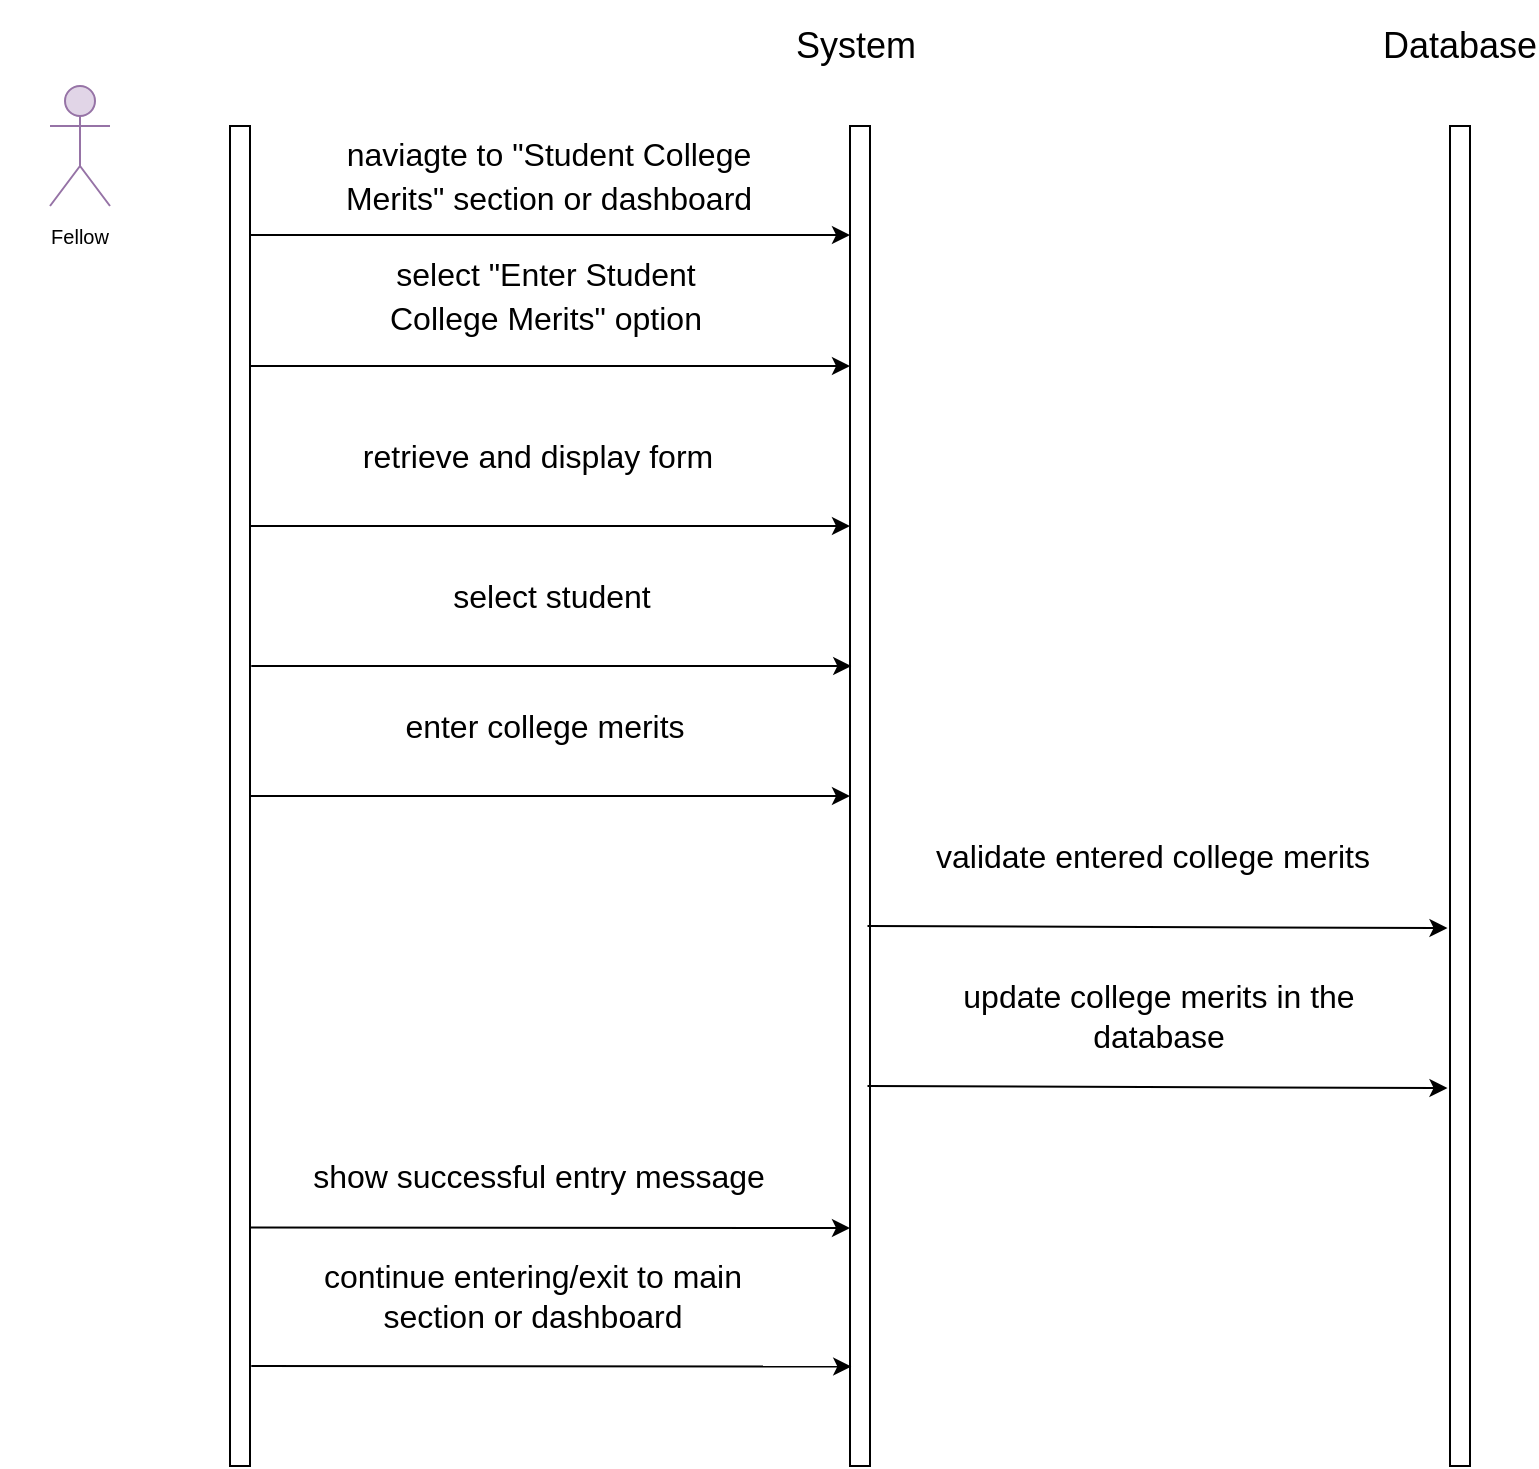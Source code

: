 <mxfile>
    <diagram id="4Hx5JJ2pej7axO_6T9ei" name="Page-1">
        <mxGraphModel dx="576" dy="432" grid="1" gridSize="10" guides="1" tooltips="1" connect="1" arrows="1" fold="1" page="1" pageScale="1" pageWidth="850" pageHeight="1100" background="#ffffff" math="0" shadow="0">
            <root>
                <mxCell id="0"/>
                <mxCell id="1" parent="0"/>
                <mxCell id="23" value="" style="rounded=0;whiteSpace=wrap;html=1;" parent="1" vertex="1">
                    <mxGeometry x="130" y="80" width="10" height="670" as="geometry"/>
                </mxCell>
                <mxCell id="24" value="" style="shape=umlActor;verticalLabelPosition=bottom;verticalAlign=top;html=1;outlineConnect=0;fontSize=10;fillColor=#e1d5e7;strokeColor=#9673a6;" parent="1" vertex="1">
                    <mxGeometry x="40" y="60" width="30" height="60" as="geometry"/>
                </mxCell>
                <mxCell id="25" value="Fellow" style="text;html=1;strokeColor=none;fillColor=none;align=center;verticalAlign=middle;whiteSpace=wrap;rounded=0;fontSize=10;" parent="1" vertex="1">
                    <mxGeometry x="15" y="120" width="80" height="30" as="geometry"/>
                </mxCell>
                <mxCell id="26" value="" style="rounded=0;whiteSpace=wrap;html=1;" parent="1" vertex="1">
                    <mxGeometry x="440" y="80" width="10" height="670" as="geometry"/>
                </mxCell>
                <mxCell id="27" value="" style="rounded=0;whiteSpace=wrap;html=1;" parent="1" vertex="1">
                    <mxGeometry x="740" y="80" width="10" height="670" as="geometry"/>
                </mxCell>
                <mxCell id="28" value="&lt;font style=&quot;font-size: 18px;&quot;&gt;System&amp;nbsp;&lt;/font&gt;" style="text;html=1;strokeColor=none;fillColor=none;align=center;verticalAlign=middle;whiteSpace=wrap;rounded=0;fontSize=10;" parent="1" vertex="1">
                    <mxGeometry x="402.5" y="17.5" width="85" height="45" as="geometry"/>
                </mxCell>
                <mxCell id="29" value="Database" style="text;html=1;strokeColor=none;fillColor=none;align=center;verticalAlign=middle;whiteSpace=wrap;rounded=0;fontSize=18;" parent="1" vertex="1">
                    <mxGeometry x="715" y="25" width="60" height="30" as="geometry"/>
                </mxCell>
                <mxCell id="30" value="&lt;span style=&quot;font-size: 16px;&quot;&gt;naviagte to &quot;Student College Merits&quot; section or dashboard&lt;/span&gt;" style="text;html=1;strokeColor=none;fillColor=none;align=center;verticalAlign=middle;whiteSpace=wrap;rounded=0;fontSize=18;" parent="1" vertex="1">
                    <mxGeometry x="182.5" y="90" width="212.5" height="30" as="geometry"/>
                </mxCell>
                <mxCell id="31" value="" style="endArrow=classic;html=1;fontSize=18;" parent="1" edge="1">
                    <mxGeometry width="50" height="50" relative="1" as="geometry">
                        <mxPoint x="140" y="200" as="sourcePoint"/>
                        <mxPoint x="440" y="200" as="targetPoint"/>
                    </mxGeometry>
                </mxCell>
                <mxCell id="32" value="&lt;span style=&quot;font-size: 16px;&quot;&gt;select &quot;Enter Student College Merits&quot; option&lt;/span&gt;" style="text;html=1;strokeColor=none;fillColor=none;align=center;verticalAlign=middle;whiteSpace=wrap;rounded=0;fontSize=18;" parent="1" vertex="1">
                    <mxGeometry x="182.5" y="150" width="210" height="30" as="geometry"/>
                </mxCell>
                <mxCell id="33" value="&lt;span style=&quot;font-size: 16px;&quot;&gt;retrieve and display form&lt;/span&gt;" style="text;html=1;strokeColor=none;fillColor=none;align=center;verticalAlign=middle;whiteSpace=wrap;rounded=0;fontSize=18;" parent="1" vertex="1">
                    <mxGeometry x="176.25" y="230" width="216.25" height="30" as="geometry"/>
                </mxCell>
                <mxCell id="34" value="enter college merits" style="text;html=1;align=center;verticalAlign=middle;whiteSpace=wrap;rounded=0;fontSize=16;" parent="1" vertex="1">
                    <mxGeometry x="166.25" y="365" width="242.5" height="30" as="geometry"/>
                </mxCell>
                <mxCell id="35" value="&lt;span style=&quot;font-size: 16px;&quot;&gt;select student&lt;/span&gt;" style="text;html=1;strokeColor=none;fillColor=none;align=center;verticalAlign=middle;whiteSpace=wrap;rounded=0;fontSize=18;" parent="1" vertex="1">
                    <mxGeometry x="182.5" y="300" width="216.25" height="30" as="geometry"/>
                </mxCell>
                <mxCell id="38" value="" style="endArrow=classic;html=1;fontSize=18;" parent="1" edge="1">
                    <mxGeometry width="50" height="50" relative="1" as="geometry">
                        <mxPoint x="140" y="134.5" as="sourcePoint"/>
                        <mxPoint x="440" y="134.5" as="targetPoint"/>
                    </mxGeometry>
                </mxCell>
                <mxCell id="39" value="" style="endArrow=classic;html=1;fontSize=18;" parent="1" edge="1">
                    <mxGeometry width="50" height="50" relative="1" as="geometry">
                        <mxPoint x="448.75" y="480" as="sourcePoint"/>
                        <mxPoint x="738.75" y="481" as="targetPoint"/>
                    </mxGeometry>
                </mxCell>
                <mxCell id="40" value="validate entered college merits" style="text;html=1;align=center;verticalAlign=middle;whiteSpace=wrap;rounded=0;fontSize=16;" parent="1" vertex="1">
                    <mxGeometry x="470" y="430" width="242.5" height="30" as="geometry"/>
                </mxCell>
                <mxCell id="41" value="show successful entry message" style="text;html=1;strokeColor=none;fillColor=none;align=center;verticalAlign=middle;whiteSpace=wrap;rounded=0;fontSize=16;" parent="1" vertex="1">
                    <mxGeometry x="163.13" y="590" width="242.5" height="30" as="geometry"/>
                </mxCell>
                <mxCell id="42" value="" style="endArrow=classic;html=1;fontSize=18;entryX=0;entryY=0.5;entryDx=0;entryDy=0;exitX=1;exitY=0.5;exitDx=0;exitDy=0;" parent="1" source="23" target="26" edge="1">
                    <mxGeometry width="50" height="50" relative="1" as="geometry">
                        <mxPoint x="150" y="410" as="sourcePoint"/>
                        <mxPoint x="440" y="410.42" as="targetPoint"/>
                    </mxGeometry>
                </mxCell>
                <mxCell id="43" value="" style="endArrow=classic;html=1;fontSize=18;" parent="1" edge="1">
                    <mxGeometry width="50" height="50" relative="1" as="geometry">
                        <mxPoint x="448.75" y="560" as="sourcePoint"/>
                        <mxPoint x="738.75" y="561" as="targetPoint"/>
                    </mxGeometry>
                </mxCell>
                <mxCell id="44" value="update college merits in the database" style="text;html=1;strokeColor=none;fillColor=none;align=center;verticalAlign=middle;whiteSpace=wrap;rounded=0;fontSize=16;" parent="1" vertex="1">
                    <mxGeometry x="472.5" y="510" width="242.5" height="30" as="geometry"/>
                </mxCell>
                <mxCell id="49" value="" style="endArrow=classic;html=1;fontSize=18;exitX=1;exitY=0.822;exitDx=0;exitDy=0;exitPerimeter=0;" parent="1" source="23" edge="1">
                    <mxGeometry width="50" height="50" relative="1" as="geometry">
                        <mxPoint x="150" y="630" as="sourcePoint"/>
                        <mxPoint x="440" y="631" as="targetPoint"/>
                    </mxGeometry>
                </mxCell>
                <mxCell id="50" value="" style="endArrow=classic;html=1;fontSize=18;exitX=1;exitY=0.822;exitDx=0;exitDy=0;exitPerimeter=0;" parent="1" edge="1">
                    <mxGeometry width="50" height="50" relative="1" as="geometry">
                        <mxPoint x="140.63" y="700" as="sourcePoint"/>
                        <mxPoint x="440.63" y="700.26" as="targetPoint"/>
                    </mxGeometry>
                </mxCell>
                <mxCell id="51" value="continue entering/exit to main section or dashboard" style="text;html=1;strokeColor=none;fillColor=none;align=center;verticalAlign=middle;whiteSpace=wrap;rounded=0;fontSize=16;" parent="1" vertex="1">
                    <mxGeometry x="160" y="650" width="242.5" height="30" as="geometry"/>
                </mxCell>
                <mxCell id="52" value="" style="endArrow=classic;html=1;fontSize=18;entryX=0;entryY=0.5;entryDx=0;entryDy=0;exitX=1;exitY=0.5;exitDx=0;exitDy=0;" parent="1" edge="1">
                    <mxGeometry width="50" height="50" relative="1" as="geometry">
                        <mxPoint x="140" y="280" as="sourcePoint"/>
                        <mxPoint x="440" y="280" as="targetPoint"/>
                    </mxGeometry>
                </mxCell>
                <mxCell id="53" value="" style="endArrow=classic;html=1;fontSize=18;entryX=0;entryY=0.5;entryDx=0;entryDy=0;exitX=1;exitY=0.5;exitDx=0;exitDy=0;" parent="1" edge="1">
                    <mxGeometry width="50" height="50" relative="1" as="geometry">
                        <mxPoint x="140.63" y="350" as="sourcePoint"/>
                        <mxPoint x="440.63" y="350" as="targetPoint"/>
                    </mxGeometry>
                </mxCell>
            </root>
        </mxGraphModel>
    </diagram>
</mxfile>